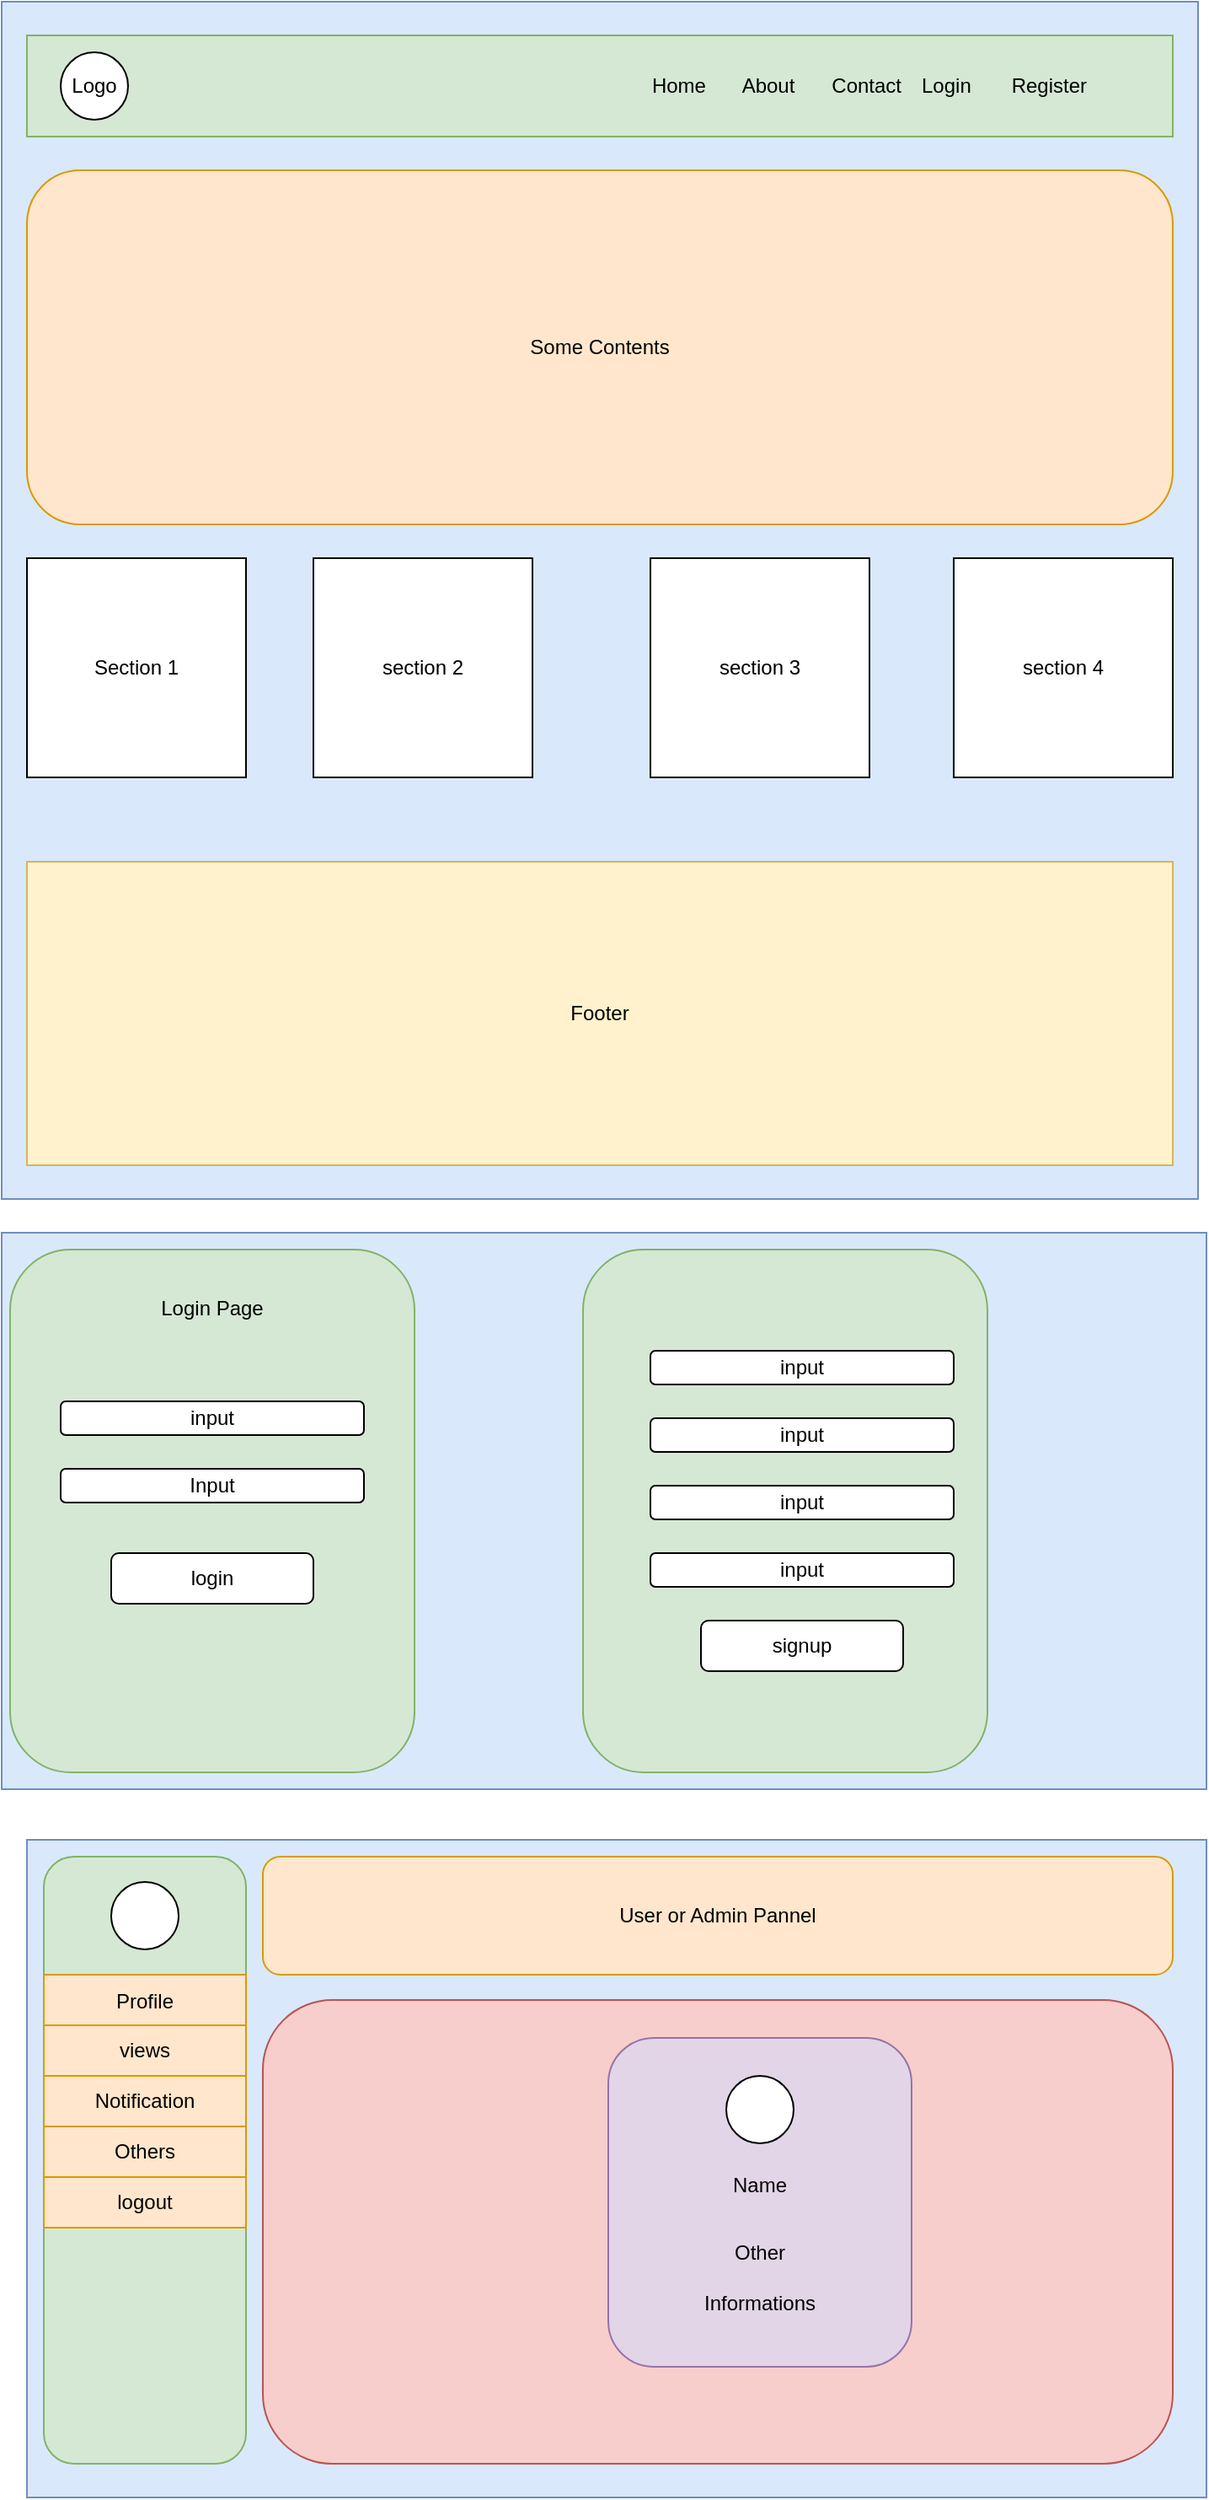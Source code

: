 <mxfile>
    <diagram id="C3IgC-Iu3QrIj69wwpgj" name="Page-1">
        <mxGraphModel dx="746" dy="427" grid="1" gridSize="10" guides="1" tooltips="1" connect="1" arrows="1" fold="1" page="1" pageScale="1" pageWidth="850" pageHeight="1100" math="0" shadow="0">
            <root>
                <mxCell id="0"/>
                <mxCell id="1" parent="0"/>
                <mxCell id="6" value="" style="whiteSpace=wrap;html=1;aspect=fixed;fillColor=#dae8fc;strokeColor=#6c8ebf;" vertex="1" parent="1">
                    <mxGeometry x="25" y="40" width="710" height="710" as="geometry"/>
                </mxCell>
                <mxCell id="2" value="" style="rounded=0;whiteSpace=wrap;html=1;fillColor=#d5e8d4;strokeColor=#82b366;" vertex="1" parent="1">
                    <mxGeometry x="40" y="60" width="680" height="60" as="geometry"/>
                </mxCell>
                <mxCell id="4" value="Logo" style="ellipse;whiteSpace=wrap;html=1;aspect=fixed;" vertex="1" parent="1">
                    <mxGeometry x="60" y="70" width="40" height="40" as="geometry"/>
                </mxCell>
                <mxCell id="5" value="Home&lt;span style=&quot;white-space: pre;&quot;&gt;&#9;&lt;/span&gt;About&lt;span style=&quot;white-space: pre;&quot;&gt;&#9;&lt;/span&gt;Contact&lt;span style=&quot;white-space: pre;&quot;&gt;&#9;&lt;/span&gt;Login&lt;span style=&quot;white-space: pre;&quot;&gt;&#9;&lt;/span&gt;Register" style="text;html=1;strokeColor=none;fillColor=none;align=center;verticalAlign=middle;whiteSpace=wrap;rounded=0;" vertex="1" parent="1">
                    <mxGeometry x="370" y="80" width="340" height="20" as="geometry"/>
                </mxCell>
                <mxCell id="7" value="Some Contents" style="rounded=1;whiteSpace=wrap;html=1;fillColor=#ffe6cc;strokeColor=#d79b00;" vertex="1" parent="1">
                    <mxGeometry x="40" y="140" width="680" height="210" as="geometry"/>
                </mxCell>
                <mxCell id="12" value="section 4" style="whiteSpace=wrap;html=1;aspect=fixed;" vertex="1" parent="1">
                    <mxGeometry x="590" y="370" width="130" height="130" as="geometry"/>
                </mxCell>
                <mxCell id="13" value="section 3" style="whiteSpace=wrap;html=1;aspect=fixed;" vertex="1" parent="1">
                    <mxGeometry x="410" y="370" width="130" height="130" as="geometry"/>
                </mxCell>
                <mxCell id="14" value="section 2" style="whiteSpace=wrap;html=1;aspect=fixed;" vertex="1" parent="1">
                    <mxGeometry x="210" y="370" width="130" height="130" as="geometry"/>
                </mxCell>
                <mxCell id="15" value="Section 1" style="whiteSpace=wrap;html=1;aspect=fixed;" vertex="1" parent="1">
                    <mxGeometry x="40" y="370" width="130" height="130" as="geometry"/>
                </mxCell>
                <mxCell id="16" value="Footer" style="rounded=0;whiteSpace=wrap;html=1;fillColor=#fff2cc;strokeColor=#d6b656;" vertex="1" parent="1">
                    <mxGeometry x="40" y="550" width="680" height="180" as="geometry"/>
                </mxCell>
                <mxCell id="33" value="" style="rounded=0;whiteSpace=wrap;html=1;fillColor=#dae8fc;strokeColor=#6c8ebf;" vertex="1" parent="1">
                    <mxGeometry x="40" y="1130" width="700" height="390" as="geometry"/>
                </mxCell>
                <mxCell id="34" value="" style="rounded=1;whiteSpace=wrap;html=1;fillColor=#d5e8d4;strokeColor=#82b366;" vertex="1" parent="1">
                    <mxGeometry x="50" y="1140" width="120" height="360" as="geometry"/>
                </mxCell>
                <mxCell id="35" value="User or Admin Pannel" style="rounded=1;whiteSpace=wrap;html=1;fillColor=#ffe6cc;strokeColor=#d79b00;" vertex="1" parent="1">
                    <mxGeometry x="180" y="1140" width="540" height="70" as="geometry"/>
                </mxCell>
                <mxCell id="36" value="Profile" style="rounded=0;whiteSpace=wrap;html=1;fillColor=#ffe6cc;strokeColor=#d79b00;" vertex="1" parent="1">
                    <mxGeometry x="50" y="1210" width="120" height="31" as="geometry"/>
                </mxCell>
                <mxCell id="37" value="logout" style="rounded=0;whiteSpace=wrap;html=1;fillColor=#ffe6cc;strokeColor=#d79b00;" vertex="1" parent="1">
                    <mxGeometry x="50" y="1330" width="120" height="30" as="geometry"/>
                </mxCell>
                <mxCell id="38" value="Others" style="rounded=0;whiteSpace=wrap;html=1;fillColor=#ffe6cc;strokeColor=#d79b00;" vertex="1" parent="1">
                    <mxGeometry x="50" y="1300" width="120" height="30" as="geometry"/>
                </mxCell>
                <mxCell id="39" value="views" style="rounded=0;whiteSpace=wrap;html=1;fillColor=#ffe6cc;strokeColor=#d79b00;" vertex="1" parent="1">
                    <mxGeometry x="50" y="1240" width="120" height="30" as="geometry"/>
                </mxCell>
                <mxCell id="40" value="Notification" style="rounded=0;whiteSpace=wrap;html=1;fillColor=#ffe6cc;strokeColor=#d79b00;" vertex="1" parent="1">
                    <mxGeometry x="50" y="1270" width="120" height="30" as="geometry"/>
                </mxCell>
                <mxCell id="41" value="" style="ellipse;whiteSpace=wrap;html=1;aspect=fixed;" vertex="1" parent="1">
                    <mxGeometry x="90" y="1155" width="40" height="40" as="geometry"/>
                </mxCell>
                <mxCell id="42" value="" style="rounded=1;whiteSpace=wrap;html=1;fillColor=#f8cecc;strokeColor=#b85450;" vertex="1" parent="1">
                    <mxGeometry x="180" y="1225" width="540" height="275" as="geometry"/>
                </mxCell>
                <mxCell id="43" value="" style="rounded=0;whiteSpace=wrap;html=1;fillColor=#dae8fc;strokeColor=#6c8ebf;" vertex="1" parent="1">
                    <mxGeometry x="25" y="770" width="715" height="330" as="geometry"/>
                </mxCell>
                <mxCell id="17" value="" style="rounded=1;whiteSpace=wrap;html=1;fillColor=#d5e8d4;strokeColor=#82b366;" vertex="1" parent="1">
                    <mxGeometry x="30" y="780" width="240" height="310" as="geometry"/>
                </mxCell>
                <mxCell id="19" value="Login Page" style="text;html=1;strokeColor=none;fillColor=none;align=center;verticalAlign=middle;whiteSpace=wrap;rounded=0;" vertex="1" parent="1">
                    <mxGeometry x="110" y="800" width="80" height="30" as="geometry"/>
                </mxCell>
                <mxCell id="20" value="input" style="rounded=1;whiteSpace=wrap;html=1;" vertex="1" parent="1">
                    <mxGeometry x="60" y="870" width="180" height="20" as="geometry"/>
                </mxCell>
                <mxCell id="21" value="Input" style="rounded=1;whiteSpace=wrap;html=1;" vertex="1" parent="1">
                    <mxGeometry x="60" y="910" width="180" height="20" as="geometry"/>
                </mxCell>
                <mxCell id="22" value="login" style="rounded=1;whiteSpace=wrap;html=1;" vertex="1" parent="1">
                    <mxGeometry x="90" y="960" width="120" height="30" as="geometry"/>
                </mxCell>
                <mxCell id="23" value="" style="rounded=1;whiteSpace=wrap;html=1;fillColor=#d5e8d4;strokeColor=#82b366;" vertex="1" parent="1">
                    <mxGeometry x="370" y="780" width="240" height="310" as="geometry"/>
                </mxCell>
                <mxCell id="26" value="input" style="rounded=1;whiteSpace=wrap;html=1;" vertex="1" parent="1">
                    <mxGeometry x="410" y="840" width="180" height="20" as="geometry"/>
                </mxCell>
                <mxCell id="27" value="input" style="rounded=1;whiteSpace=wrap;html=1;" vertex="1" parent="1">
                    <mxGeometry x="410" y="880" width="180" height="20" as="geometry"/>
                </mxCell>
                <mxCell id="28" value="input" style="rounded=1;whiteSpace=wrap;html=1;" vertex="1" parent="1">
                    <mxGeometry x="410" y="920" width="180" height="20" as="geometry"/>
                </mxCell>
                <mxCell id="29" value="input" style="rounded=1;whiteSpace=wrap;html=1;" vertex="1" parent="1">
                    <mxGeometry x="410" y="960" width="180" height="20" as="geometry"/>
                </mxCell>
                <mxCell id="31" value="signup" style="rounded=1;whiteSpace=wrap;html=1;" vertex="1" parent="1">
                    <mxGeometry x="440" y="1000" width="120" height="30" as="geometry"/>
                </mxCell>
                <mxCell id="49" value="" style="rounded=1;whiteSpace=wrap;html=1;fillColor=#e1d5e7;strokeColor=#9673a6;" vertex="1" parent="1">
                    <mxGeometry x="385" y="1247.5" width="180" height="195" as="geometry"/>
                </mxCell>
                <mxCell id="50" value="" style="ellipse;whiteSpace=wrap;html=1;aspect=fixed;" vertex="1" parent="1">
                    <mxGeometry x="455" y="1270" width="40" height="40" as="geometry"/>
                </mxCell>
                <mxCell id="51" value="Name" style="text;html=1;strokeColor=none;fillColor=none;align=center;verticalAlign=middle;whiteSpace=wrap;rounded=0;" vertex="1" parent="1">
                    <mxGeometry x="445" y="1320" width="60" height="30" as="geometry"/>
                </mxCell>
                <mxCell id="52" value="Other" style="text;html=1;strokeColor=none;fillColor=none;align=center;verticalAlign=middle;whiteSpace=wrap;rounded=0;" vertex="1" parent="1">
                    <mxGeometry x="445" y="1360" width="60" height="30" as="geometry"/>
                </mxCell>
                <mxCell id="53" value="Informations" style="text;html=1;strokeColor=none;fillColor=none;align=center;verticalAlign=middle;whiteSpace=wrap;rounded=0;" vertex="1" parent="1">
                    <mxGeometry x="445" y="1390" width="60" height="30" as="geometry"/>
                </mxCell>
            </root>
        </mxGraphModel>
    </diagram>
</mxfile>